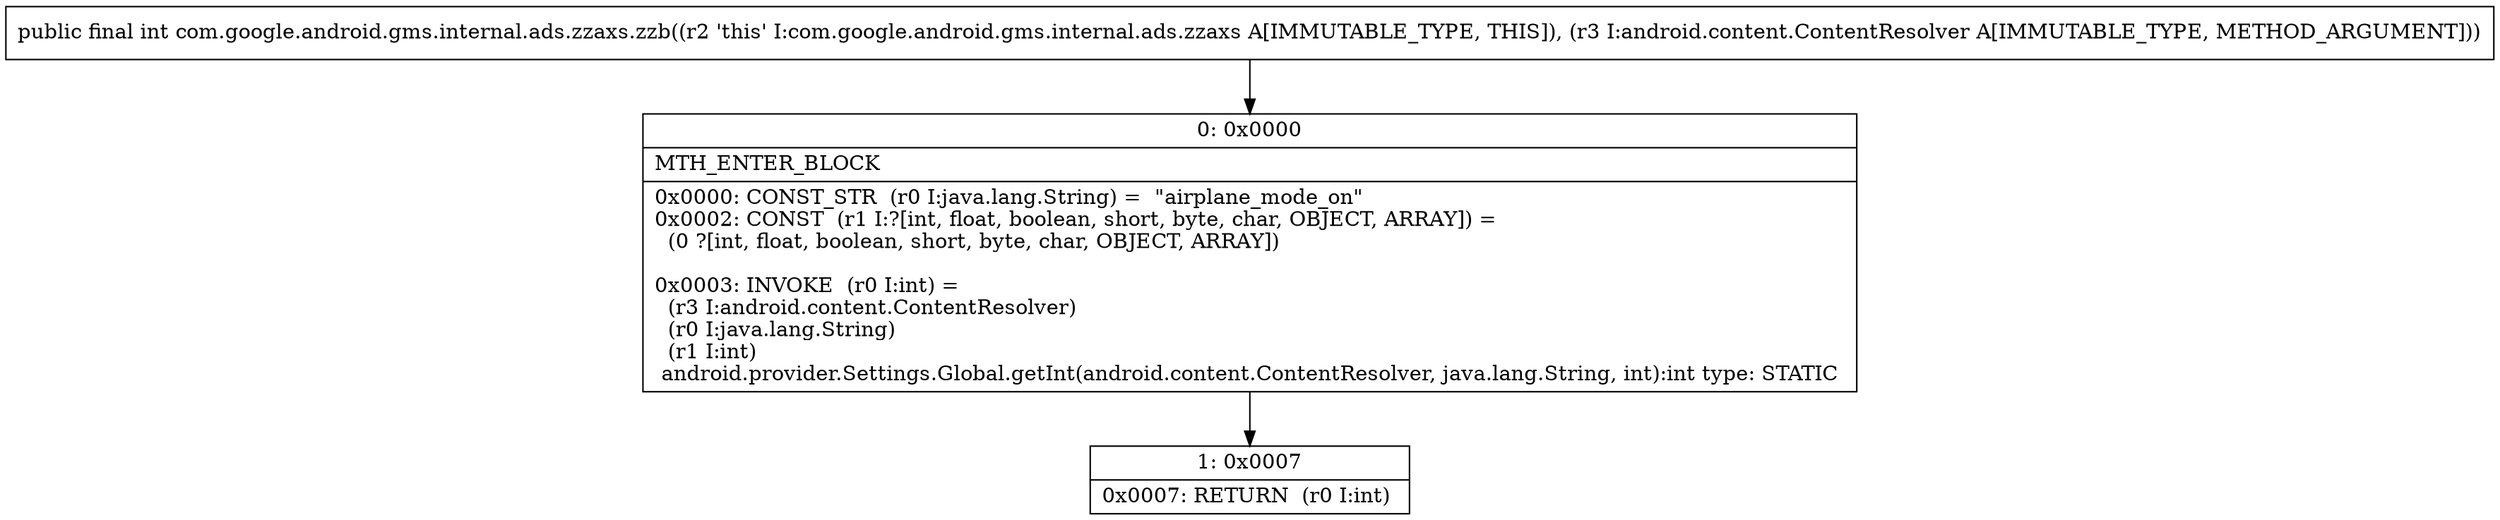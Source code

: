 digraph "CFG forcom.google.android.gms.internal.ads.zzaxs.zzb(Landroid\/content\/ContentResolver;)I" {
Node_0 [shape=record,label="{0\:\ 0x0000|MTH_ENTER_BLOCK\l|0x0000: CONST_STR  (r0 I:java.lang.String) =  \"airplane_mode_on\" \l0x0002: CONST  (r1 I:?[int, float, boolean, short, byte, char, OBJECT, ARRAY]) = \l  (0 ?[int, float, boolean, short, byte, char, OBJECT, ARRAY])\l \l0x0003: INVOKE  (r0 I:int) = \l  (r3 I:android.content.ContentResolver)\l  (r0 I:java.lang.String)\l  (r1 I:int)\l android.provider.Settings.Global.getInt(android.content.ContentResolver, java.lang.String, int):int type: STATIC \l}"];
Node_1 [shape=record,label="{1\:\ 0x0007|0x0007: RETURN  (r0 I:int) \l}"];
MethodNode[shape=record,label="{public final int com.google.android.gms.internal.ads.zzaxs.zzb((r2 'this' I:com.google.android.gms.internal.ads.zzaxs A[IMMUTABLE_TYPE, THIS]), (r3 I:android.content.ContentResolver A[IMMUTABLE_TYPE, METHOD_ARGUMENT])) }"];
MethodNode -> Node_0;
Node_0 -> Node_1;
}

